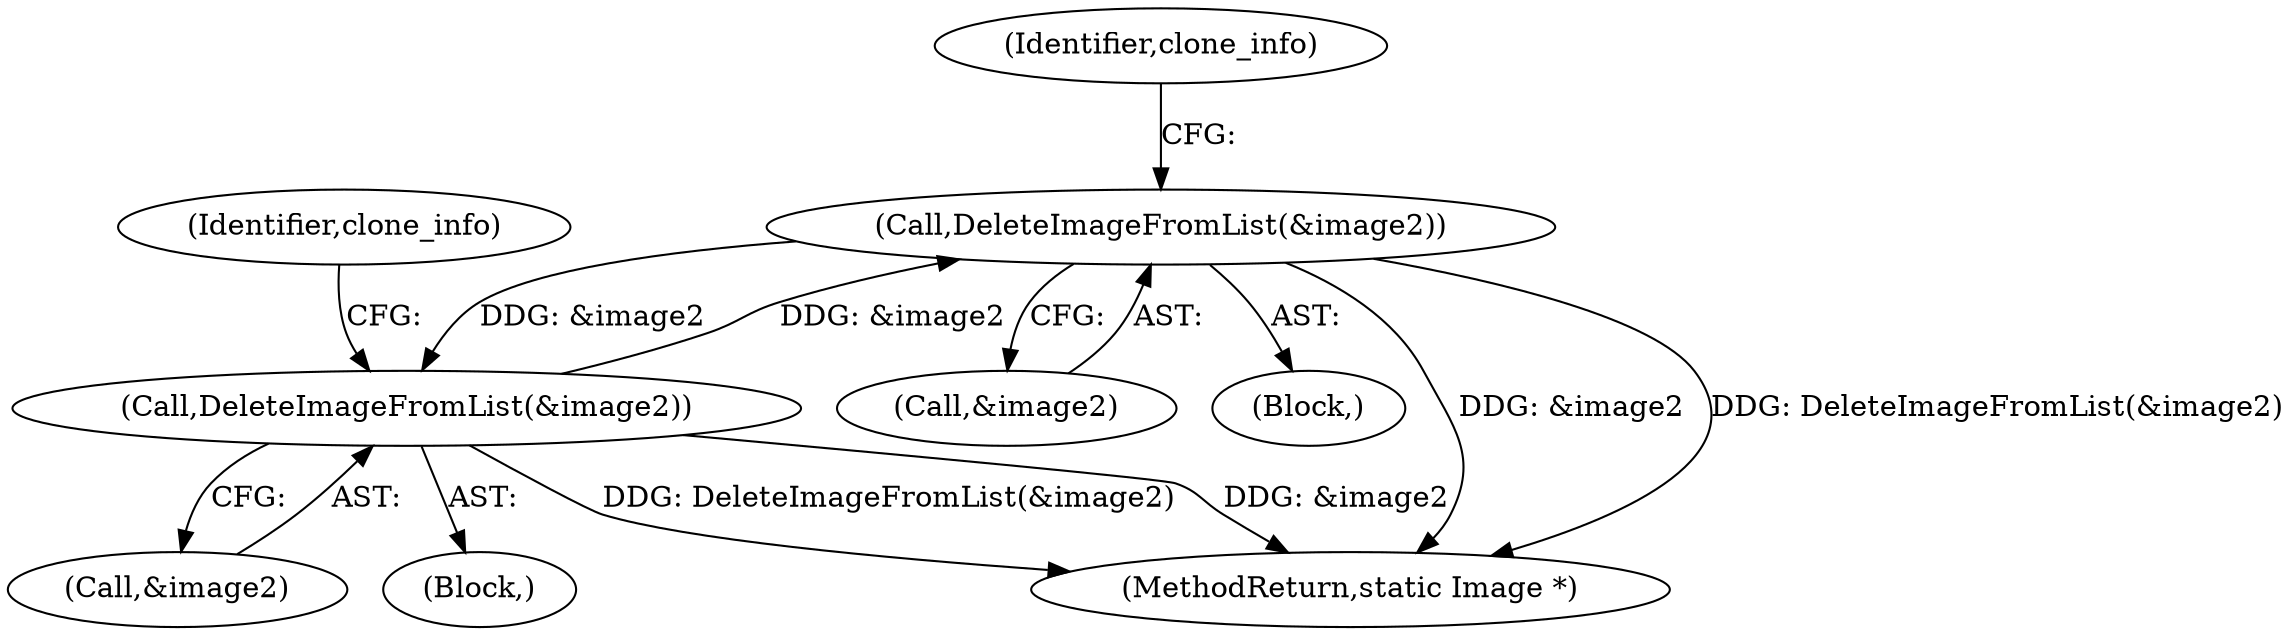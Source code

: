 digraph "0_ImageMagick_f3b483e8b054c50149912523b4773687e18afe25@pointer" {
"1001626" [label="(Call,DeleteImageFromList(&image2))"];
"1001539" [label="(Call,DeleteImageFromList(&image2))"];
"1001626" [label="(Call,DeleteImageFromList(&image2))"];
"1001540" [label="(Call,&image2)"];
"1001538" [label="(Block,)"];
"1001539" [label="(Call,DeleteImageFromList(&image2))"];
"1001626" [label="(Call,DeleteImageFromList(&image2))"];
"1001543" [label="(Identifier,clone_info)"];
"1001627" [label="(Call,&image2)"];
"1001630" [label="(Identifier,clone_info)"];
"1001625" [label="(Block,)"];
"1001781" [label="(MethodReturn,static Image *)"];
"1001626" -> "1001625"  [label="AST: "];
"1001626" -> "1001627"  [label="CFG: "];
"1001627" -> "1001626"  [label="AST: "];
"1001630" -> "1001626"  [label="CFG: "];
"1001626" -> "1001781"  [label="DDG: &image2"];
"1001626" -> "1001781"  [label="DDG: DeleteImageFromList(&image2)"];
"1001626" -> "1001539"  [label="DDG: &image2"];
"1001539" -> "1001626"  [label="DDG: &image2"];
"1001539" -> "1001538"  [label="AST: "];
"1001539" -> "1001540"  [label="CFG: "];
"1001540" -> "1001539"  [label="AST: "];
"1001543" -> "1001539"  [label="CFG: "];
"1001539" -> "1001781"  [label="DDG: DeleteImageFromList(&image2)"];
"1001539" -> "1001781"  [label="DDG: &image2"];
}
